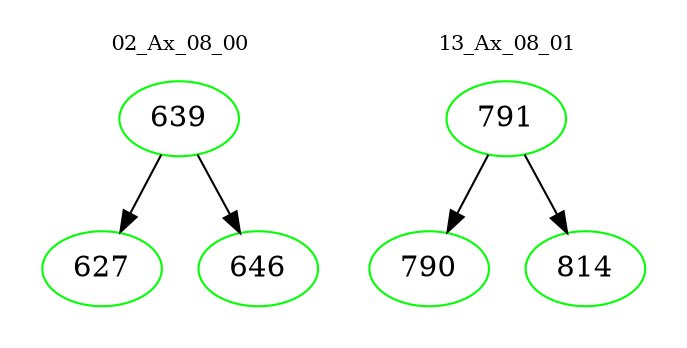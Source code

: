 digraph{
subgraph cluster_0 {
color = white
label = "02_Ax_08_00";
fontsize=10;
T0_639 [label="639", color="green"]
T0_639 -> T0_627 [color="black"]
T0_627 [label="627", color="green"]
T0_639 -> T0_646 [color="black"]
T0_646 [label="646", color="green"]
}
subgraph cluster_1 {
color = white
label = "13_Ax_08_01";
fontsize=10;
T1_791 [label="791", color="green"]
T1_791 -> T1_790 [color="black"]
T1_790 [label="790", color="green"]
T1_791 -> T1_814 [color="black"]
T1_814 [label="814", color="green"]
}
}
